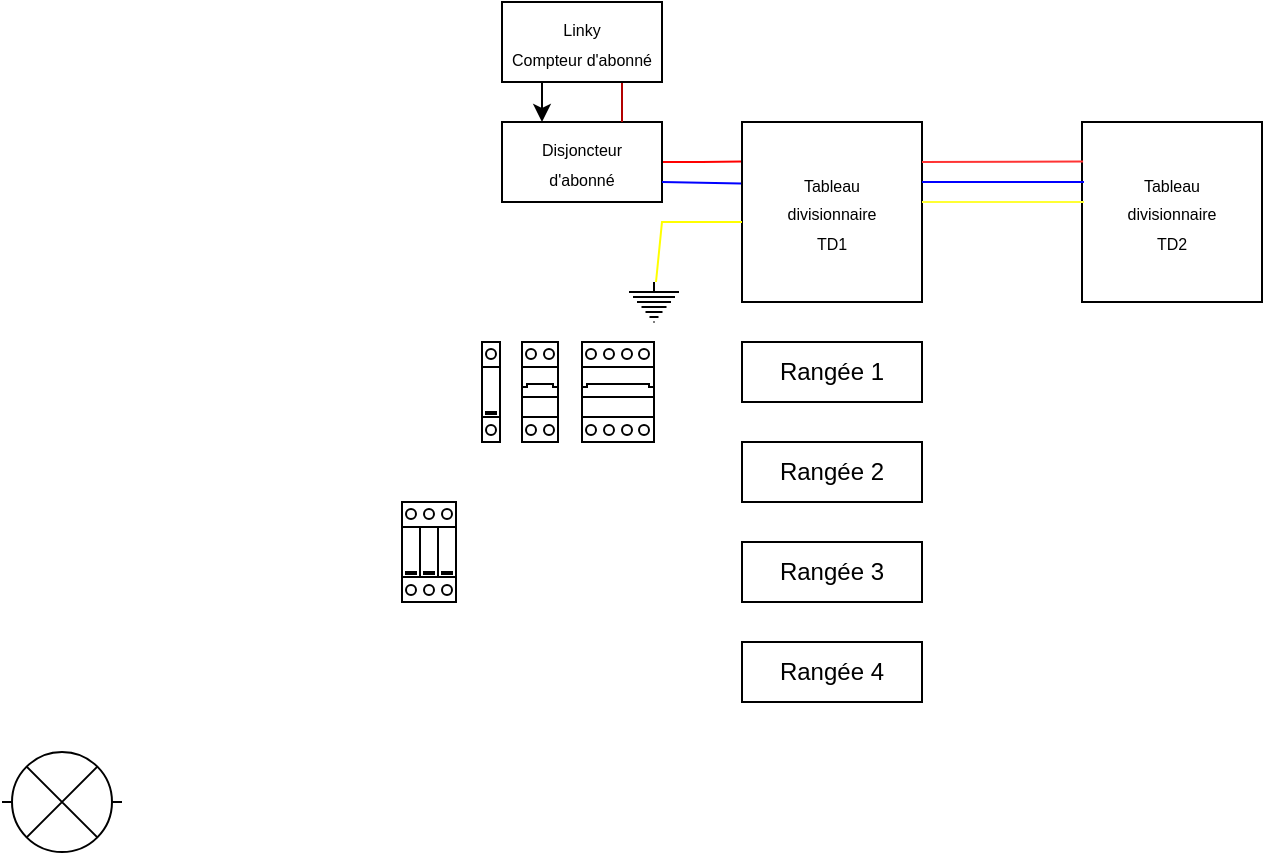 <mxfile version="27.1.6">
  <diagram name="Page-1" id="YWKx9EGiREDOp6wAJVLQ">
    <mxGraphModel dx="1426" dy="743" grid="1" gridSize="10" guides="1" tooltips="1" connect="1" arrows="1" fold="1" page="1" pageScale="1" pageWidth="827" pageHeight="1169" math="0" shadow="0">
      <root>
        <mxCell id="0" />
        <mxCell id="1" parent="0" />
        <mxCell id="2YxjCR3SoYK0EIeVXOd0-3" style="edgeStyle=orthogonalEdgeStyle;rounded=0;orthogonalLoop=1;jettySize=auto;html=1;exitX=1;exitY=0.5;exitDx=0;exitDy=0;strokeColor=#FF0000;endArrow=none;startFill=0;" parent="1" source="2YxjCR3SoYK0EIeVXOd0-1" edge="1">
          <mxGeometry relative="1" as="geometry">
            <mxPoint x="430" y="239.81" as="targetPoint" />
          </mxGeometry>
        </mxCell>
        <mxCell id="2YxjCR3SoYK0EIeVXOd0-1" value="&lt;span style=&quot;font-size: 8px;&quot;&gt;Disjoncteur&lt;/span&gt;&lt;div&gt;&lt;span style=&quot;font-size: 8px;&quot;&gt;d&#39;abonné&lt;/span&gt;&lt;/div&gt;" style="rounded=0;whiteSpace=wrap;html=1;" parent="1" vertex="1">
          <mxGeometry x="310" y="220" width="80" height="40" as="geometry" />
        </mxCell>
        <mxCell id="2YxjCR3SoYK0EIeVXOd0-4" value="&lt;font style=&quot;font-size: 8px;&quot;&gt;Tableau &lt;br&gt;divisionnaire &lt;br&gt;TD1&lt;/font&gt;" style="whiteSpace=wrap;html=1;aspect=fixed;" parent="1" vertex="1">
          <mxGeometry x="430" y="220" width="90" height="90" as="geometry" />
        </mxCell>
        <mxCell id="2YxjCR3SoYK0EIeVXOd0-5" value="&lt;font style=&quot;font-size: 8px;&quot;&gt;Tableau &lt;br&gt;divisionnaire &lt;br&gt;TD2&lt;/font&gt;" style="whiteSpace=wrap;html=1;aspect=fixed;" parent="1" vertex="1">
          <mxGeometry x="600" y="220" width="90" height="90" as="geometry" />
        </mxCell>
        <mxCell id="2YxjCR3SoYK0EIeVXOd0-7" value="Rangée 1" style="rounded=0;whiteSpace=wrap;html=1;" parent="1" vertex="1">
          <mxGeometry x="430" y="330" width="90" height="30" as="geometry" />
        </mxCell>
        <mxCell id="2YxjCR3SoYK0EIeVXOd0-8" value="Rangée 2" style="rounded=0;whiteSpace=wrap;html=1;" parent="1" vertex="1">
          <mxGeometry x="430" y="380" width="90" height="30" as="geometry" />
        </mxCell>
        <mxCell id="2YxjCR3SoYK0EIeVXOd0-9" value="Rangée 3" style="rounded=0;whiteSpace=wrap;html=1;" parent="1" vertex="1">
          <mxGeometry x="430" y="430" width="90" height="30" as="geometry" />
        </mxCell>
        <mxCell id="2YxjCR3SoYK0EIeVXOd0-10" value="Rangée 4" style="rounded=0;whiteSpace=wrap;html=1;" parent="1" vertex="1">
          <mxGeometry x="430" y="480" width="90" height="30" as="geometry" />
        </mxCell>
        <mxCell id="2YxjCR3SoYK0EIeVXOd0-15" style="edgeStyle=none;rounded=0;orthogonalLoop=1;jettySize=auto;html=1;exitX=0.75;exitY=1;exitDx=0;exitDy=0;entryX=0.75;entryY=0;entryDx=0;entryDy=0;endArrow=none;startFill=0;fillColor=#e51400;strokeColor=#B20000;" parent="1" source="2YxjCR3SoYK0EIeVXOd0-13" target="2YxjCR3SoYK0EIeVXOd0-1" edge="1">
          <mxGeometry relative="1" as="geometry" />
        </mxCell>
        <mxCell id="2YxjCR3SoYK0EIeVXOd0-16" style="edgeStyle=none;rounded=0;orthogonalLoop=1;jettySize=auto;html=1;exitX=0.25;exitY=1;exitDx=0;exitDy=0;entryX=0.25;entryY=0;entryDx=0;entryDy=0;" parent="1" source="2YxjCR3SoYK0EIeVXOd0-13" target="2YxjCR3SoYK0EIeVXOd0-1" edge="1">
          <mxGeometry relative="1" as="geometry" />
        </mxCell>
        <mxCell id="2YxjCR3SoYK0EIeVXOd0-13" value="&lt;div&gt;&lt;span style=&quot;font-size: 8px;&quot;&gt;Linky&lt;/span&gt;&lt;/div&gt;&lt;span style=&quot;font-size: 8px;&quot;&gt;Compteur d&#39;abonné&lt;br&gt;&lt;/span&gt;" style="rounded=0;whiteSpace=wrap;html=1;" parent="1" vertex="1">
          <mxGeometry x="310" y="160" width="80" height="40" as="geometry" />
        </mxCell>
        <mxCell id="hjlQ4DmXE-iVAmsP31Rv-1" style="edgeStyle=none;rounded=0;orthogonalLoop=1;jettySize=auto;html=1;exitX=1;exitY=0.75;exitDx=0;exitDy=0;entryX=-0.005;entryY=0.342;entryDx=0;entryDy=0;entryPerimeter=0;strokeColor=#0000FF;endArrow=none;startFill=0;" edge="1" parent="1" source="2YxjCR3SoYK0EIeVXOd0-1" target="2YxjCR3SoYK0EIeVXOd0-4">
          <mxGeometry relative="1" as="geometry" />
        </mxCell>
        <mxCell id="hjlQ4DmXE-iVAmsP31Rv-2" value="" style="endArrow=none;html=1;rounded=0;strokeColor=#FFFF00;" edge="1" parent="1" source="hjlQ4DmXE-iVAmsP31Rv-16">
          <mxGeometry width="50" height="50" relative="1" as="geometry">
            <mxPoint x="390" y="320" as="sourcePoint" />
            <mxPoint x="430" y="270" as="targetPoint" />
            <Array as="points">
              <mxPoint x="390" y="270" />
            </Array>
          </mxGeometry>
        </mxCell>
        <mxCell id="hjlQ4DmXE-iVAmsP31Rv-3" value="" style="endArrow=none;html=1;rounded=0;entryX=0.006;entryY=0.22;entryDx=0;entryDy=0;entryPerimeter=0;strokeColor=#FF3333;" edge="1" parent="1" target="2YxjCR3SoYK0EIeVXOd0-5">
          <mxGeometry width="50" height="50" relative="1" as="geometry">
            <mxPoint x="520" y="240" as="sourcePoint" />
            <mxPoint x="570" y="190" as="targetPoint" />
          </mxGeometry>
        </mxCell>
        <mxCell id="hjlQ4DmXE-iVAmsP31Rv-4" value="" style="endArrow=none;html=1;rounded=0;entryX=0.006;entryY=0.22;entryDx=0;entryDy=0;entryPerimeter=0;strokeColor=#0000FF;" edge="1" parent="1">
          <mxGeometry width="50" height="50" relative="1" as="geometry">
            <mxPoint x="520" y="250" as="sourcePoint" />
            <mxPoint x="601" y="250" as="targetPoint" />
          </mxGeometry>
        </mxCell>
        <mxCell id="hjlQ4DmXE-iVAmsP31Rv-5" value="" style="endArrow=none;html=1;rounded=0;entryX=0.006;entryY=0.22;entryDx=0;entryDy=0;entryPerimeter=0;strokeColor=#FFFF33;" edge="1" parent="1">
          <mxGeometry width="50" height="50" relative="1" as="geometry">
            <mxPoint x="520" y="260" as="sourcePoint" />
            <mxPoint x="601" y="260" as="targetPoint" />
          </mxGeometry>
        </mxCell>
        <mxCell id="hjlQ4DmXE-iVAmsP31Rv-6" value="" style="verticalLabelPosition=bottom;dashed=0;shadow=0;html=1;align=center;verticalAlign=top;shape=mxgraph.cabinets.cb_4p;" vertex="1" parent="1">
          <mxGeometry x="350" y="330" width="36" height="50" as="geometry" />
        </mxCell>
        <mxCell id="hjlQ4DmXE-iVAmsP31Rv-7" value="" style="verticalLabelPosition=bottom;dashed=0;shadow=0;html=1;align=center;verticalAlign=top;shape=mxgraph.cabinets.surge_protection_1p;" vertex="1" parent="1">
          <mxGeometry x="300" y="330" width="9" height="50" as="geometry" />
        </mxCell>
        <mxCell id="hjlQ4DmXE-iVAmsP31Rv-11" value="" style="verticalLabelPosition=bottom;dashed=0;shadow=0;html=1;align=center;verticalAlign=top;shape=mxgraph.cabinets.cb_2p;" vertex="1" parent="1">
          <mxGeometry x="320" y="330" width="18" height="50" as="geometry" />
        </mxCell>
        <mxCell id="hjlQ4DmXE-iVAmsP31Rv-12" value="" style="verticalLabelPosition=bottom;dashed=0;shadow=0;html=1;align=center;verticalAlign=top;shape=mxgraph.cabinets.surge_protection_3p;" vertex="1" parent="1">
          <mxGeometry x="260" y="410" width="27" height="50" as="geometry" />
        </mxCell>
        <mxCell id="hjlQ4DmXE-iVAmsP31Rv-14" value="" style="pointerEvents=1;verticalLabelPosition=bottom;shadow=0;dashed=0;align=center;html=1;verticalAlign=top;shape=mxgraph.electrical.miscellaneous.light_bulb;" vertex="1" parent="1">
          <mxGeometry x="60" y="535" width="60" height="50" as="geometry" />
        </mxCell>
        <mxCell id="hjlQ4DmXE-iVAmsP31Rv-15" value="" style="endArrow=none;html=1;rounded=0;strokeColor=#FFFF00;" edge="1" parent="1" target="hjlQ4DmXE-iVAmsP31Rv-16">
          <mxGeometry width="50" height="50" relative="1" as="geometry">
            <mxPoint x="390" y="320" as="sourcePoint" />
            <mxPoint x="430" y="270" as="targetPoint" />
            <Array as="points" />
          </mxGeometry>
        </mxCell>
        <mxCell id="hjlQ4DmXE-iVAmsP31Rv-16" value="" style="pointerEvents=1;verticalLabelPosition=bottom;shadow=0;dashed=0;align=center;html=1;verticalAlign=top;shape=mxgraph.electrical.signal_sources.protective_earth;" vertex="1" parent="1">
          <mxGeometry x="373.5" y="300" width="25" height="20" as="geometry" />
        </mxCell>
      </root>
    </mxGraphModel>
  </diagram>
</mxfile>
